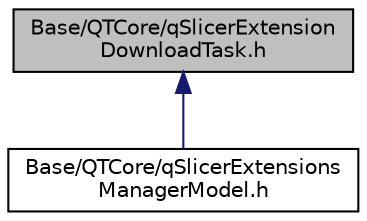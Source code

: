 digraph "Base/QTCore/qSlicerExtensionDownloadTask.h"
{
  bgcolor="transparent";
  edge [fontname="Helvetica",fontsize="10",labelfontname="Helvetica",labelfontsize="10"];
  node [fontname="Helvetica",fontsize="10",shape=record];
  Node3 [label="Base/QTCore/qSlicerExtension\lDownloadTask.h",height=0.2,width=0.4,color="black", fillcolor="grey75", style="filled", fontcolor="black"];
  Node3 -> Node4 [dir="back",color="midnightblue",fontsize="10",style="solid",fontname="Helvetica"];
  Node4 [label="Base/QTCore/qSlicerExtensions\lManagerModel.h",height=0.2,width=0.4,color="black",URL="$qSlicerExtensionsManagerModel_8h.html"];
}
